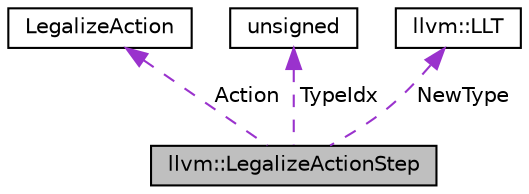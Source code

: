 digraph "llvm::LegalizeActionStep"
{
 // LATEX_PDF_SIZE
  bgcolor="transparent";
  edge [fontname="Helvetica",fontsize="10",labelfontname="Helvetica",labelfontsize="10"];
  node [fontname="Helvetica",fontsize="10",shape="box"];
  Node1 [label="llvm::LegalizeActionStep",height=0.2,width=0.4,color="black", fillcolor="grey75", style="filled", fontcolor="black",tooltip="The result of a query."];
  Node2 -> Node1 [dir="back",color="darkorchid3",fontsize="10",style="dashed",label=" Action" ,fontname="Helvetica"];
  Node2 [label="LegalizeAction",height=0.2,width=0.4,color="black",tooltip=" "];
  Node3 -> Node1 [dir="back",color="darkorchid3",fontsize="10",style="dashed",label=" TypeIdx" ,fontname="Helvetica"];
  Node3 [label="unsigned",height=0.2,width=0.4,color="black",URL="$classunsigned.html",tooltip=" "];
  Node4 -> Node1 [dir="back",color="darkorchid3",fontsize="10",style="dashed",label=" NewType" ,fontname="Helvetica"];
  Node4 [label="llvm::LLT",height=0.2,width=0.4,color="black",URL="$classllvm_1_1LLT.html",tooltip=" "];
}
